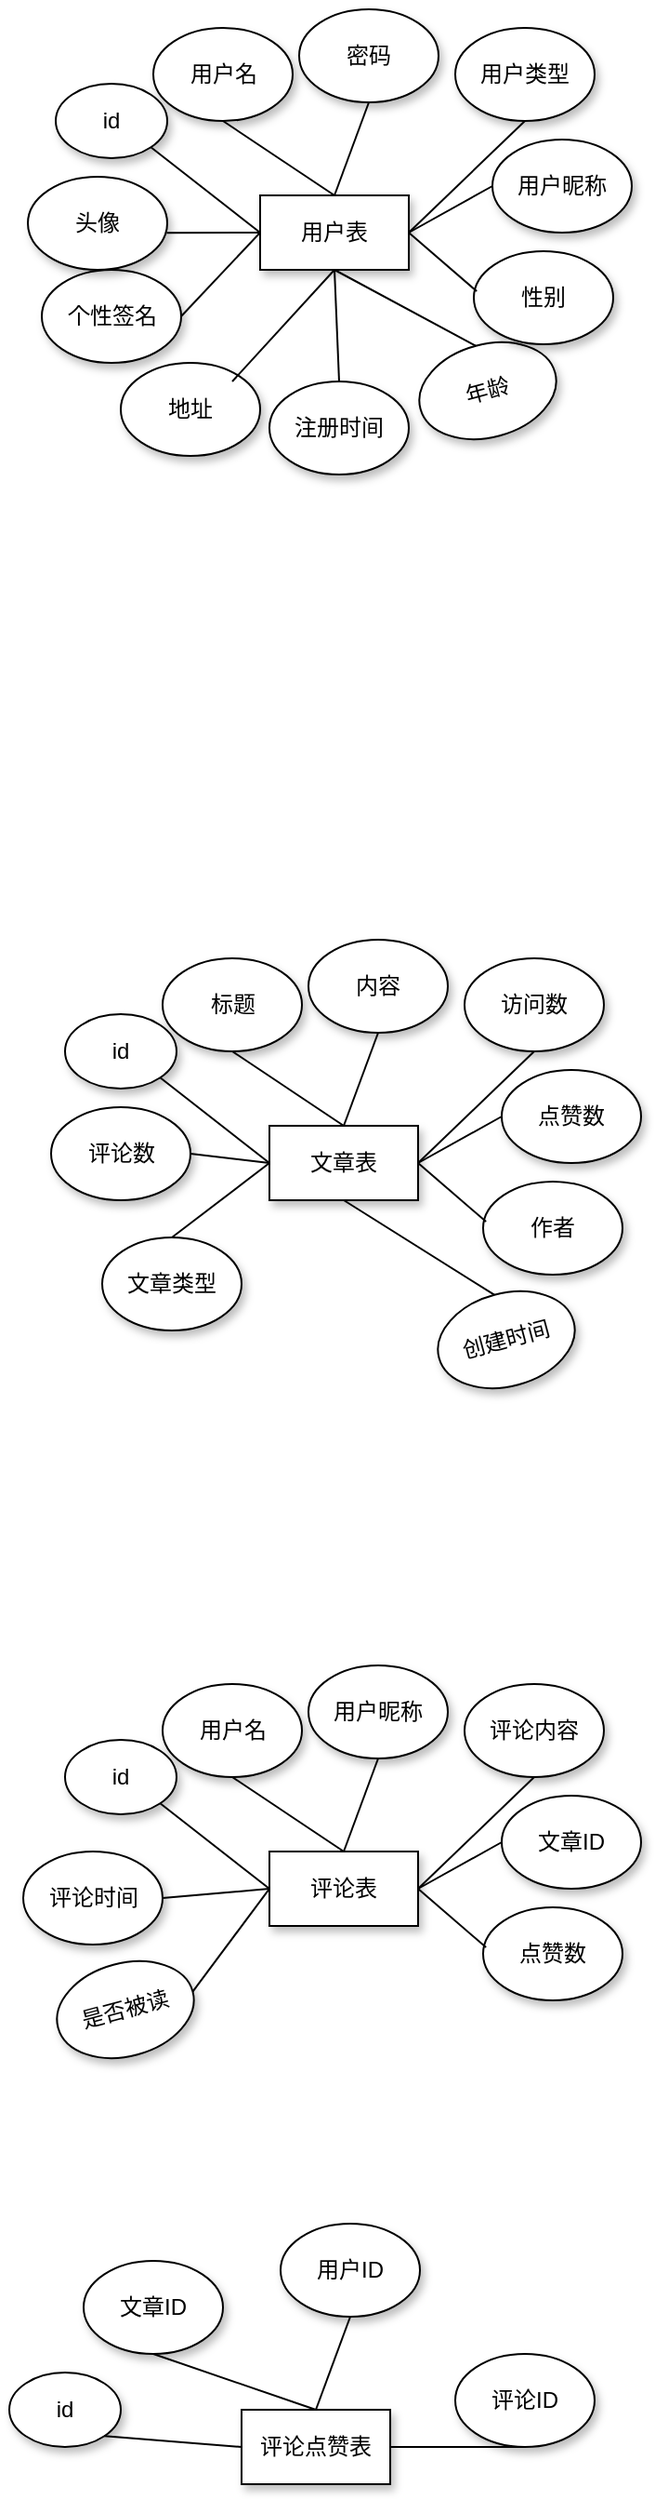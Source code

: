 <mxfile version="14.4.4" type="github">
  <diagram id="aUVJp8EklPoVdV9Hms_f" name="Page-1">
    <mxGraphModel dx="474" dy="254" grid="1" gridSize="10" guides="1" tooltips="1" connect="1" arrows="1" fold="1" page="1" pageScale="1" pageWidth="827" pageHeight="1169" math="0" shadow="0">
      <root>
        <mxCell id="0" />
        <mxCell id="1" parent="0" />
        <mxCell id="1niqHVQiEYOM2pVS4LOJ-19" value="年龄" style="ellipse;whiteSpace=wrap;html=1;shadow=1;rotation=-15;" vertex="1" parent="1">
          <mxGeometry x="440" y="870" width="75" height="50" as="geometry" />
        </mxCell>
        <mxCell id="1niqHVQiEYOM2pVS4LOJ-20" value="注册时间" style="ellipse;whiteSpace=wrap;html=1;shadow=1;" vertex="1" parent="1">
          <mxGeometry x="360" y="890" width="75" height="50" as="geometry" />
        </mxCell>
        <mxCell id="1niqHVQiEYOM2pVS4LOJ-1" value="用户表" style="rounded=0;whiteSpace=wrap;html=1;shadow=1;" vertex="1" parent="1">
          <mxGeometry x="355" y="790" width="80" height="40" as="geometry" />
        </mxCell>
        <mxCell id="1niqHVQiEYOM2pVS4LOJ-2" value="id" style="ellipse;whiteSpace=wrap;html=1;shadow=1;" vertex="1" parent="1">
          <mxGeometry x="245" y="730" width="60" height="40" as="geometry" />
        </mxCell>
        <mxCell id="1niqHVQiEYOM2pVS4LOJ-3" value="用户名" style="ellipse;whiteSpace=wrap;html=1;shadow=1;" vertex="1" parent="1">
          <mxGeometry x="297.5" y="700" width="75" height="50" as="geometry" />
        </mxCell>
        <mxCell id="1niqHVQiEYOM2pVS4LOJ-15" value="密码" style="ellipse;whiteSpace=wrap;html=1;shadow=1;" vertex="1" parent="1">
          <mxGeometry x="376" y="690" width="75" height="50" as="geometry" />
        </mxCell>
        <mxCell id="1niqHVQiEYOM2pVS4LOJ-16" value="用户类型" style="ellipse;whiteSpace=wrap;html=1;shadow=1;" vertex="1" parent="1">
          <mxGeometry x="460" y="700" width="75" height="50" as="geometry" />
        </mxCell>
        <mxCell id="1niqHVQiEYOM2pVS4LOJ-17" value="用户昵称" style="ellipse;whiteSpace=wrap;html=1;shadow=1;" vertex="1" parent="1">
          <mxGeometry x="480" y="760" width="75" height="50" as="geometry" />
        </mxCell>
        <mxCell id="1niqHVQiEYOM2pVS4LOJ-18" value="性别" style="ellipse;whiteSpace=wrap;html=1;shadow=1;" vertex="1" parent="1">
          <mxGeometry x="470" y="820" width="75" height="50" as="geometry" />
        </mxCell>
        <mxCell id="1niqHVQiEYOM2pVS4LOJ-21" value="地址" style="ellipse;whiteSpace=wrap;html=1;shadow=1;" vertex="1" parent="1">
          <mxGeometry x="280" y="880" width="75" height="50" as="geometry" />
        </mxCell>
        <mxCell id="1niqHVQiEYOM2pVS4LOJ-22" value="个性签名" style="ellipse;whiteSpace=wrap;html=1;shadow=1;" vertex="1" parent="1">
          <mxGeometry x="237.5" y="830" width="75" height="50" as="geometry" />
        </mxCell>
        <mxCell id="1niqHVQiEYOM2pVS4LOJ-23" value="头像" style="ellipse;whiteSpace=wrap;html=1;shadow=1;" vertex="1" parent="1">
          <mxGeometry x="230" y="780" width="75" height="50" as="geometry" />
        </mxCell>
        <mxCell id="1niqHVQiEYOM2pVS4LOJ-24" value="" style="endArrow=none;html=1;entryX=0;entryY=0.5;entryDx=0;entryDy=0;exitX=0.996;exitY=0.603;exitDx=0;exitDy=0;exitPerimeter=0;" edge="1" parent="1" source="1niqHVQiEYOM2pVS4LOJ-23" target="1niqHVQiEYOM2pVS4LOJ-1">
          <mxGeometry width="50" height="50" relative="1" as="geometry">
            <mxPoint x="300" y="820" as="sourcePoint" />
            <mxPoint x="350" y="770" as="targetPoint" />
          </mxGeometry>
        </mxCell>
        <mxCell id="1niqHVQiEYOM2pVS4LOJ-25" value="" style="endArrow=none;html=1;entryX=0;entryY=0.5;entryDx=0;entryDy=0;exitX=1;exitY=0.5;exitDx=0;exitDy=0;" edge="1" parent="1" source="1niqHVQiEYOM2pVS4LOJ-22" target="1niqHVQiEYOM2pVS4LOJ-1">
          <mxGeometry width="50" height="50" relative="1" as="geometry">
            <mxPoint x="320" y="890" as="sourcePoint" />
            <mxPoint x="370" y="840" as="targetPoint" />
          </mxGeometry>
        </mxCell>
        <mxCell id="1niqHVQiEYOM2pVS4LOJ-27" value="" style="endArrow=none;html=1;entryX=0.5;entryY=1;entryDx=0;entryDy=0;exitX=0.8;exitY=0.2;exitDx=0;exitDy=0;exitPerimeter=0;" edge="1" parent="1" source="1niqHVQiEYOM2pVS4LOJ-21" target="1niqHVQiEYOM2pVS4LOJ-1">
          <mxGeometry width="50" height="50" relative="1" as="geometry">
            <mxPoint x="350" y="910" as="sourcePoint" />
            <mxPoint x="400" y="860" as="targetPoint" />
          </mxGeometry>
        </mxCell>
        <mxCell id="1niqHVQiEYOM2pVS4LOJ-28" value="" style="endArrow=none;html=1;entryX=0.5;entryY=1;entryDx=0;entryDy=0;exitX=0.5;exitY=0;exitDx=0;exitDy=0;" edge="1" parent="1" source="1niqHVQiEYOM2pVS4LOJ-20" target="1niqHVQiEYOM2pVS4LOJ-1">
          <mxGeometry width="50" height="50" relative="1" as="geometry">
            <mxPoint x="370" y="900" as="sourcePoint" />
            <mxPoint x="420" y="850" as="targetPoint" />
          </mxGeometry>
        </mxCell>
        <mxCell id="1niqHVQiEYOM2pVS4LOJ-29" value="" style="endArrow=none;html=1;exitX=0.5;exitY=0;exitDx=0;exitDy=0;" edge="1" parent="1" source="1niqHVQiEYOM2pVS4LOJ-19">
          <mxGeometry width="50" height="50" relative="1" as="geometry">
            <mxPoint x="70" y="840" as="sourcePoint" />
            <mxPoint x="395" y="830" as="targetPoint" />
          </mxGeometry>
        </mxCell>
        <mxCell id="1niqHVQiEYOM2pVS4LOJ-30" value="" style="endArrow=none;html=1;entryX=1;entryY=0.5;entryDx=0;entryDy=0;exitX=0.021;exitY=0.431;exitDx=0;exitDy=0;exitPerimeter=0;" edge="1" parent="1" source="1niqHVQiEYOM2pVS4LOJ-18" target="1niqHVQiEYOM2pVS4LOJ-1">
          <mxGeometry width="50" height="50" relative="1" as="geometry">
            <mxPoint x="570" y="900" as="sourcePoint" />
            <mxPoint x="620" y="850" as="targetPoint" />
          </mxGeometry>
        </mxCell>
        <mxCell id="1niqHVQiEYOM2pVS4LOJ-31" value="" style="endArrow=none;html=1;entryX=0;entryY=0.5;entryDx=0;entryDy=0;exitX=1;exitY=0.5;exitDx=0;exitDy=0;" edge="1" parent="1" source="1niqHVQiEYOM2pVS4LOJ-1" target="1niqHVQiEYOM2pVS4LOJ-17">
          <mxGeometry width="50" height="50" relative="1" as="geometry">
            <mxPoint x="440" y="810" as="sourcePoint" />
            <mxPoint x="480" y="760" as="targetPoint" />
          </mxGeometry>
        </mxCell>
        <mxCell id="1niqHVQiEYOM2pVS4LOJ-32" value="" style="endArrow=none;html=1;entryX=0.5;entryY=1;entryDx=0;entryDy=0;exitX=1;exitY=0.5;exitDx=0;exitDy=0;" edge="1" parent="1" source="1niqHVQiEYOM2pVS4LOJ-1" target="1niqHVQiEYOM2pVS4LOJ-16">
          <mxGeometry width="50" height="50" relative="1" as="geometry">
            <mxPoint x="440" y="810" as="sourcePoint" />
            <mxPoint x="480" y="760" as="targetPoint" />
          </mxGeometry>
        </mxCell>
        <mxCell id="1niqHVQiEYOM2pVS4LOJ-33" value="" style="endArrow=none;html=1;exitX=0.5;exitY=0;exitDx=0;exitDy=0;entryX=0.5;entryY=1;entryDx=0;entryDy=0;" edge="1" parent="1" source="1niqHVQiEYOM2pVS4LOJ-1" target="1niqHVQiEYOM2pVS4LOJ-3">
          <mxGeometry width="50" height="50" relative="1" as="geometry">
            <mxPoint x="300" y="770" as="sourcePoint" />
            <mxPoint x="350" y="720" as="targetPoint" />
          </mxGeometry>
        </mxCell>
        <mxCell id="1niqHVQiEYOM2pVS4LOJ-34" value="" style="endArrow=none;html=1;entryX=0.5;entryY=1;entryDx=0;entryDy=0;exitX=0.5;exitY=0;exitDx=0;exitDy=0;" edge="1" parent="1" source="1niqHVQiEYOM2pVS4LOJ-1" target="1niqHVQiEYOM2pVS4LOJ-15">
          <mxGeometry width="50" height="50" relative="1" as="geometry">
            <mxPoint x="340" y="680" as="sourcePoint" />
            <mxPoint x="390" y="630" as="targetPoint" />
          </mxGeometry>
        </mxCell>
        <mxCell id="1niqHVQiEYOM2pVS4LOJ-35" value="" style="endArrow=none;html=1;entryX=1;entryY=1;entryDx=0;entryDy=0;exitX=0;exitY=0.5;exitDx=0;exitDy=0;" edge="1" parent="1" source="1niqHVQiEYOM2pVS4LOJ-1" target="1niqHVQiEYOM2pVS4LOJ-2">
          <mxGeometry width="50" height="50" relative="1" as="geometry">
            <mxPoint x="110" y="800" as="sourcePoint" />
            <mxPoint x="160" y="750" as="targetPoint" />
          </mxGeometry>
        </mxCell>
        <mxCell id="1niqHVQiEYOM2pVS4LOJ-37" value="创建时间" style="ellipse;whiteSpace=wrap;html=1;shadow=1;rotation=-15;" vertex="1" parent="1">
          <mxGeometry x="450" y="1380" width="75" height="50" as="geometry" />
        </mxCell>
        <mxCell id="1niqHVQiEYOM2pVS4LOJ-38" value="文章类型" style="ellipse;whiteSpace=wrap;html=1;shadow=1;" vertex="1" parent="1">
          <mxGeometry x="270" y="1350" width="75" height="50" as="geometry" />
        </mxCell>
        <mxCell id="1niqHVQiEYOM2pVS4LOJ-39" value="文章表" style="rounded=0;whiteSpace=wrap;html=1;shadow=1;" vertex="1" parent="1">
          <mxGeometry x="360" y="1290" width="80" height="40" as="geometry" />
        </mxCell>
        <mxCell id="1niqHVQiEYOM2pVS4LOJ-40" value="id" style="ellipse;whiteSpace=wrap;html=1;shadow=1;" vertex="1" parent="1">
          <mxGeometry x="250" y="1230" width="60" height="40" as="geometry" />
        </mxCell>
        <mxCell id="1niqHVQiEYOM2pVS4LOJ-41" value="标题" style="ellipse;whiteSpace=wrap;html=1;shadow=1;" vertex="1" parent="1">
          <mxGeometry x="302.5" y="1200" width="75" height="50" as="geometry" />
        </mxCell>
        <mxCell id="1niqHVQiEYOM2pVS4LOJ-42" value="内容" style="ellipse;whiteSpace=wrap;html=1;shadow=1;" vertex="1" parent="1">
          <mxGeometry x="381" y="1190" width="75" height="50" as="geometry" />
        </mxCell>
        <mxCell id="1niqHVQiEYOM2pVS4LOJ-43" value="访问数" style="ellipse;whiteSpace=wrap;html=1;shadow=1;" vertex="1" parent="1">
          <mxGeometry x="465" y="1200" width="75" height="50" as="geometry" />
        </mxCell>
        <mxCell id="1niqHVQiEYOM2pVS4LOJ-44" value="点赞数" style="ellipse;whiteSpace=wrap;html=1;shadow=1;" vertex="1" parent="1">
          <mxGeometry x="485" y="1260" width="75" height="50" as="geometry" />
        </mxCell>
        <mxCell id="1niqHVQiEYOM2pVS4LOJ-45" value="作者" style="ellipse;whiteSpace=wrap;html=1;shadow=1;" vertex="1" parent="1">
          <mxGeometry x="475" y="1320" width="75" height="50" as="geometry" />
        </mxCell>
        <mxCell id="1niqHVQiEYOM2pVS4LOJ-46" value="评论数" style="ellipse;whiteSpace=wrap;html=1;shadow=1;" vertex="1" parent="1">
          <mxGeometry x="242.5" y="1280" width="75" height="50" as="geometry" />
        </mxCell>
        <mxCell id="1niqHVQiEYOM2pVS4LOJ-51" value="" style="endArrow=none;html=1;entryX=0;entryY=0.5;entryDx=0;entryDy=0;exitX=1;exitY=0.5;exitDx=0;exitDy=0;" edge="1" parent="1" source="1niqHVQiEYOM2pVS4LOJ-46" target="1niqHVQiEYOM2pVS4LOJ-39">
          <mxGeometry width="50" height="50" relative="1" as="geometry">
            <mxPoint x="355" y="1410" as="sourcePoint" />
            <mxPoint x="405" y="1360" as="targetPoint" />
          </mxGeometry>
        </mxCell>
        <mxCell id="1niqHVQiEYOM2pVS4LOJ-52" value="" style="endArrow=none;html=1;exitX=0.5;exitY=0;exitDx=0;exitDy=0;" edge="1" parent="1" source="1niqHVQiEYOM2pVS4LOJ-38">
          <mxGeometry width="50" height="50" relative="1" as="geometry">
            <mxPoint x="375" y="1400" as="sourcePoint" />
            <mxPoint x="360" y="1310" as="targetPoint" />
          </mxGeometry>
        </mxCell>
        <mxCell id="1niqHVQiEYOM2pVS4LOJ-53" value="" style="endArrow=none;html=1;exitX=0.5;exitY=0;exitDx=0;exitDy=0;" edge="1" parent="1" source="1niqHVQiEYOM2pVS4LOJ-37">
          <mxGeometry width="50" height="50" relative="1" as="geometry">
            <mxPoint x="75" y="1340" as="sourcePoint" />
            <mxPoint x="400" y="1330" as="targetPoint" />
          </mxGeometry>
        </mxCell>
        <mxCell id="1niqHVQiEYOM2pVS4LOJ-54" value="" style="endArrow=none;html=1;entryX=1;entryY=0.5;entryDx=0;entryDy=0;exitX=0.021;exitY=0.431;exitDx=0;exitDy=0;exitPerimeter=0;" edge="1" parent="1" source="1niqHVQiEYOM2pVS4LOJ-45" target="1niqHVQiEYOM2pVS4LOJ-39">
          <mxGeometry width="50" height="50" relative="1" as="geometry">
            <mxPoint x="575" y="1400" as="sourcePoint" />
            <mxPoint x="625" y="1350" as="targetPoint" />
          </mxGeometry>
        </mxCell>
        <mxCell id="1niqHVQiEYOM2pVS4LOJ-55" value="" style="endArrow=none;html=1;entryX=0;entryY=0.5;entryDx=0;entryDy=0;exitX=1;exitY=0.5;exitDx=0;exitDy=0;" edge="1" parent="1" source="1niqHVQiEYOM2pVS4LOJ-39" target="1niqHVQiEYOM2pVS4LOJ-44">
          <mxGeometry width="50" height="50" relative="1" as="geometry">
            <mxPoint x="445" y="1310" as="sourcePoint" />
            <mxPoint x="485" y="1260" as="targetPoint" />
          </mxGeometry>
        </mxCell>
        <mxCell id="1niqHVQiEYOM2pVS4LOJ-56" value="" style="endArrow=none;html=1;entryX=0.5;entryY=1;entryDx=0;entryDy=0;exitX=1;exitY=0.5;exitDx=0;exitDy=0;" edge="1" parent="1" source="1niqHVQiEYOM2pVS4LOJ-39" target="1niqHVQiEYOM2pVS4LOJ-43">
          <mxGeometry width="50" height="50" relative="1" as="geometry">
            <mxPoint x="445" y="1310" as="sourcePoint" />
            <mxPoint x="485" y="1260" as="targetPoint" />
          </mxGeometry>
        </mxCell>
        <mxCell id="1niqHVQiEYOM2pVS4LOJ-57" value="" style="endArrow=none;html=1;exitX=0.5;exitY=0;exitDx=0;exitDy=0;entryX=0.5;entryY=1;entryDx=0;entryDy=0;" edge="1" parent="1" source="1niqHVQiEYOM2pVS4LOJ-39" target="1niqHVQiEYOM2pVS4LOJ-41">
          <mxGeometry width="50" height="50" relative="1" as="geometry">
            <mxPoint x="305" y="1270" as="sourcePoint" />
            <mxPoint x="355" y="1220" as="targetPoint" />
          </mxGeometry>
        </mxCell>
        <mxCell id="1niqHVQiEYOM2pVS4LOJ-58" value="" style="endArrow=none;html=1;entryX=0.5;entryY=1;entryDx=0;entryDy=0;exitX=0.5;exitY=0;exitDx=0;exitDy=0;" edge="1" parent="1" source="1niqHVQiEYOM2pVS4LOJ-39" target="1niqHVQiEYOM2pVS4LOJ-42">
          <mxGeometry width="50" height="50" relative="1" as="geometry">
            <mxPoint x="345" y="1180" as="sourcePoint" />
            <mxPoint x="395" y="1130" as="targetPoint" />
          </mxGeometry>
        </mxCell>
        <mxCell id="1niqHVQiEYOM2pVS4LOJ-59" value="" style="endArrow=none;html=1;entryX=1;entryY=1;entryDx=0;entryDy=0;exitX=0;exitY=0.5;exitDx=0;exitDy=0;" edge="1" parent="1" source="1niqHVQiEYOM2pVS4LOJ-39" target="1niqHVQiEYOM2pVS4LOJ-40">
          <mxGeometry width="50" height="50" relative="1" as="geometry">
            <mxPoint x="115" y="1300" as="sourcePoint" />
            <mxPoint x="165" y="1250" as="targetPoint" />
          </mxGeometry>
        </mxCell>
        <mxCell id="1niqHVQiEYOM2pVS4LOJ-62" value="是否被读" style="ellipse;whiteSpace=wrap;html=1;shadow=1;rotation=-15;" vertex="1" parent="1">
          <mxGeometry x="245" y="1740" width="75" height="50" as="geometry" />
        </mxCell>
        <mxCell id="1niqHVQiEYOM2pVS4LOJ-63" value="评论时间" style="ellipse;whiteSpace=wrap;html=1;shadow=1;" vertex="1" parent="1">
          <mxGeometry x="227.5" y="1680" width="75" height="50" as="geometry" />
        </mxCell>
        <mxCell id="1niqHVQiEYOM2pVS4LOJ-64" value="评论表" style="rounded=0;whiteSpace=wrap;html=1;shadow=1;" vertex="1" parent="1">
          <mxGeometry x="360" y="1680" width="80" height="40" as="geometry" />
        </mxCell>
        <mxCell id="1niqHVQiEYOM2pVS4LOJ-65" value="id" style="ellipse;whiteSpace=wrap;html=1;shadow=1;" vertex="1" parent="1">
          <mxGeometry x="250" y="1620" width="60" height="40" as="geometry" />
        </mxCell>
        <mxCell id="1niqHVQiEYOM2pVS4LOJ-66" value="用户名" style="ellipse;whiteSpace=wrap;html=1;shadow=1;" vertex="1" parent="1">
          <mxGeometry x="302.5" y="1590" width="75" height="50" as="geometry" />
        </mxCell>
        <mxCell id="1niqHVQiEYOM2pVS4LOJ-67" value="用户昵称" style="ellipse;whiteSpace=wrap;html=1;shadow=1;" vertex="1" parent="1">
          <mxGeometry x="381" y="1580" width="75" height="50" as="geometry" />
        </mxCell>
        <mxCell id="1niqHVQiEYOM2pVS4LOJ-68" value="评论内容" style="ellipse;whiteSpace=wrap;html=1;shadow=1;" vertex="1" parent="1">
          <mxGeometry x="465" y="1590" width="75" height="50" as="geometry" />
        </mxCell>
        <mxCell id="1niqHVQiEYOM2pVS4LOJ-69" value="文章ID" style="ellipse;whiteSpace=wrap;html=1;shadow=1;" vertex="1" parent="1">
          <mxGeometry x="485" y="1650" width="75" height="50" as="geometry" />
        </mxCell>
        <mxCell id="1niqHVQiEYOM2pVS4LOJ-70" value="点赞数" style="ellipse;whiteSpace=wrap;html=1;shadow=1;" vertex="1" parent="1">
          <mxGeometry x="475" y="1710" width="75" height="50" as="geometry" />
        </mxCell>
        <mxCell id="1niqHVQiEYOM2pVS4LOJ-77" value="" style="endArrow=none;html=1;exitX=1;exitY=0.5;exitDx=0;exitDy=0;entryX=0;entryY=0.5;entryDx=0;entryDy=0;" edge="1" parent="1" source="1niqHVQiEYOM2pVS4LOJ-63" target="1niqHVQiEYOM2pVS4LOJ-64">
          <mxGeometry width="50" height="50" relative="1" as="geometry">
            <mxPoint x="375" y="1790" as="sourcePoint" />
            <mxPoint x="330" y="1705" as="targetPoint" />
          </mxGeometry>
        </mxCell>
        <mxCell id="1niqHVQiEYOM2pVS4LOJ-78" value="" style="endArrow=none;html=1;exitX=1;exitY=0.5;exitDx=0;exitDy=0;entryX=0;entryY=0.5;entryDx=0;entryDy=0;" edge="1" parent="1" source="1niqHVQiEYOM2pVS4LOJ-62" target="1niqHVQiEYOM2pVS4LOJ-64">
          <mxGeometry width="50" height="50" relative="1" as="geometry">
            <mxPoint x="75" y="1730" as="sourcePoint" />
            <mxPoint x="350" y="1700" as="targetPoint" />
          </mxGeometry>
        </mxCell>
        <mxCell id="1niqHVQiEYOM2pVS4LOJ-79" value="" style="endArrow=none;html=1;entryX=1;entryY=0.5;entryDx=0;entryDy=0;exitX=0.021;exitY=0.431;exitDx=0;exitDy=0;exitPerimeter=0;" edge="1" parent="1" source="1niqHVQiEYOM2pVS4LOJ-70" target="1niqHVQiEYOM2pVS4LOJ-64">
          <mxGeometry width="50" height="50" relative="1" as="geometry">
            <mxPoint x="575" y="1790" as="sourcePoint" />
            <mxPoint x="625" y="1740" as="targetPoint" />
          </mxGeometry>
        </mxCell>
        <mxCell id="1niqHVQiEYOM2pVS4LOJ-80" value="" style="endArrow=none;html=1;entryX=0;entryY=0.5;entryDx=0;entryDy=0;exitX=1;exitY=0.5;exitDx=0;exitDy=0;" edge="1" parent="1" source="1niqHVQiEYOM2pVS4LOJ-64" target="1niqHVQiEYOM2pVS4LOJ-69">
          <mxGeometry width="50" height="50" relative="1" as="geometry">
            <mxPoint x="445" y="1700" as="sourcePoint" />
            <mxPoint x="485" y="1650" as="targetPoint" />
          </mxGeometry>
        </mxCell>
        <mxCell id="1niqHVQiEYOM2pVS4LOJ-81" value="" style="endArrow=none;html=1;entryX=0.5;entryY=1;entryDx=0;entryDy=0;exitX=1;exitY=0.5;exitDx=0;exitDy=0;" edge="1" parent="1" source="1niqHVQiEYOM2pVS4LOJ-64" target="1niqHVQiEYOM2pVS4LOJ-68">
          <mxGeometry width="50" height="50" relative="1" as="geometry">
            <mxPoint x="445" y="1700" as="sourcePoint" />
            <mxPoint x="485" y="1650" as="targetPoint" />
          </mxGeometry>
        </mxCell>
        <mxCell id="1niqHVQiEYOM2pVS4LOJ-82" value="" style="endArrow=none;html=1;exitX=0.5;exitY=0;exitDx=0;exitDy=0;entryX=0.5;entryY=1;entryDx=0;entryDy=0;" edge="1" parent="1" source="1niqHVQiEYOM2pVS4LOJ-64" target="1niqHVQiEYOM2pVS4LOJ-66">
          <mxGeometry width="50" height="50" relative="1" as="geometry">
            <mxPoint x="305" y="1660" as="sourcePoint" />
            <mxPoint x="355" y="1610" as="targetPoint" />
          </mxGeometry>
        </mxCell>
        <mxCell id="1niqHVQiEYOM2pVS4LOJ-83" value="" style="endArrow=none;html=1;entryX=0.5;entryY=1;entryDx=0;entryDy=0;exitX=0.5;exitY=0;exitDx=0;exitDy=0;" edge="1" parent="1" source="1niqHVQiEYOM2pVS4LOJ-64" target="1niqHVQiEYOM2pVS4LOJ-67">
          <mxGeometry width="50" height="50" relative="1" as="geometry">
            <mxPoint x="345" y="1570" as="sourcePoint" />
            <mxPoint x="395" y="1520" as="targetPoint" />
          </mxGeometry>
        </mxCell>
        <mxCell id="1niqHVQiEYOM2pVS4LOJ-84" value="" style="endArrow=none;html=1;entryX=1;entryY=1;entryDx=0;entryDy=0;exitX=0;exitY=0.5;exitDx=0;exitDy=0;" edge="1" parent="1" source="1niqHVQiEYOM2pVS4LOJ-64" target="1niqHVQiEYOM2pVS4LOJ-65">
          <mxGeometry width="50" height="50" relative="1" as="geometry">
            <mxPoint x="115" y="1690" as="sourcePoint" />
            <mxPoint x="165" y="1640" as="targetPoint" />
          </mxGeometry>
        </mxCell>
        <mxCell id="1niqHVQiEYOM2pVS4LOJ-88" value="评论点赞表" style="rounded=0;whiteSpace=wrap;html=1;shadow=1;" vertex="1" parent="1">
          <mxGeometry x="345" y="1980" width="80" height="40" as="geometry" />
        </mxCell>
        <mxCell id="1niqHVQiEYOM2pVS4LOJ-89" value="id" style="ellipse;whiteSpace=wrap;html=1;shadow=1;" vertex="1" parent="1">
          <mxGeometry x="220" y="1960" width="60" height="40" as="geometry" />
        </mxCell>
        <mxCell id="1niqHVQiEYOM2pVS4LOJ-90" value="文章ID" style="ellipse;whiteSpace=wrap;html=1;shadow=1;" vertex="1" parent="1">
          <mxGeometry x="260" y="1900" width="75" height="50" as="geometry" />
        </mxCell>
        <mxCell id="1niqHVQiEYOM2pVS4LOJ-91" value="用户ID" style="ellipse;whiteSpace=wrap;html=1;shadow=1;" vertex="1" parent="1">
          <mxGeometry x="366" y="1880" width="75" height="50" as="geometry" />
        </mxCell>
        <mxCell id="1niqHVQiEYOM2pVS4LOJ-92" value="评论ID" style="ellipse;whiteSpace=wrap;html=1;shadow=1;" vertex="1" parent="1">
          <mxGeometry x="460" y="1950" width="75" height="50" as="geometry" />
        </mxCell>
        <mxCell id="1niqHVQiEYOM2pVS4LOJ-99" value="" style="endArrow=none;html=1;entryX=0.5;entryY=1;entryDx=0;entryDy=0;exitX=1;exitY=0.5;exitDx=0;exitDy=0;" edge="1" parent="1" source="1niqHVQiEYOM2pVS4LOJ-88" target="1niqHVQiEYOM2pVS4LOJ-92">
          <mxGeometry width="50" height="50" relative="1" as="geometry">
            <mxPoint x="430" y="2000" as="sourcePoint" />
            <mxPoint x="470" y="1950" as="targetPoint" />
          </mxGeometry>
        </mxCell>
        <mxCell id="1niqHVQiEYOM2pVS4LOJ-100" value="" style="endArrow=none;html=1;exitX=0.5;exitY=0;exitDx=0;exitDy=0;entryX=0.5;entryY=1;entryDx=0;entryDy=0;" edge="1" parent="1" source="1niqHVQiEYOM2pVS4LOJ-88" target="1niqHVQiEYOM2pVS4LOJ-90">
          <mxGeometry width="50" height="50" relative="1" as="geometry">
            <mxPoint x="290" y="1960" as="sourcePoint" />
            <mxPoint x="340" y="1910" as="targetPoint" />
          </mxGeometry>
        </mxCell>
        <mxCell id="1niqHVQiEYOM2pVS4LOJ-101" value="" style="endArrow=none;html=1;entryX=0.5;entryY=1;entryDx=0;entryDy=0;exitX=0.5;exitY=0;exitDx=0;exitDy=0;" edge="1" parent="1" source="1niqHVQiEYOM2pVS4LOJ-88" target="1niqHVQiEYOM2pVS4LOJ-91">
          <mxGeometry width="50" height="50" relative="1" as="geometry">
            <mxPoint x="330" y="1870" as="sourcePoint" />
            <mxPoint x="380" y="1820" as="targetPoint" />
          </mxGeometry>
        </mxCell>
        <mxCell id="1niqHVQiEYOM2pVS4LOJ-102" value="" style="endArrow=none;html=1;entryX=1;entryY=1;entryDx=0;entryDy=0;exitX=0;exitY=0.5;exitDx=0;exitDy=0;" edge="1" parent="1" source="1niqHVQiEYOM2pVS4LOJ-88" target="1niqHVQiEYOM2pVS4LOJ-89">
          <mxGeometry width="50" height="50" relative="1" as="geometry">
            <mxPoint x="100" y="1990" as="sourcePoint" />
            <mxPoint x="150" y="1940" as="targetPoint" />
          </mxGeometry>
        </mxCell>
      </root>
    </mxGraphModel>
  </diagram>
</mxfile>

